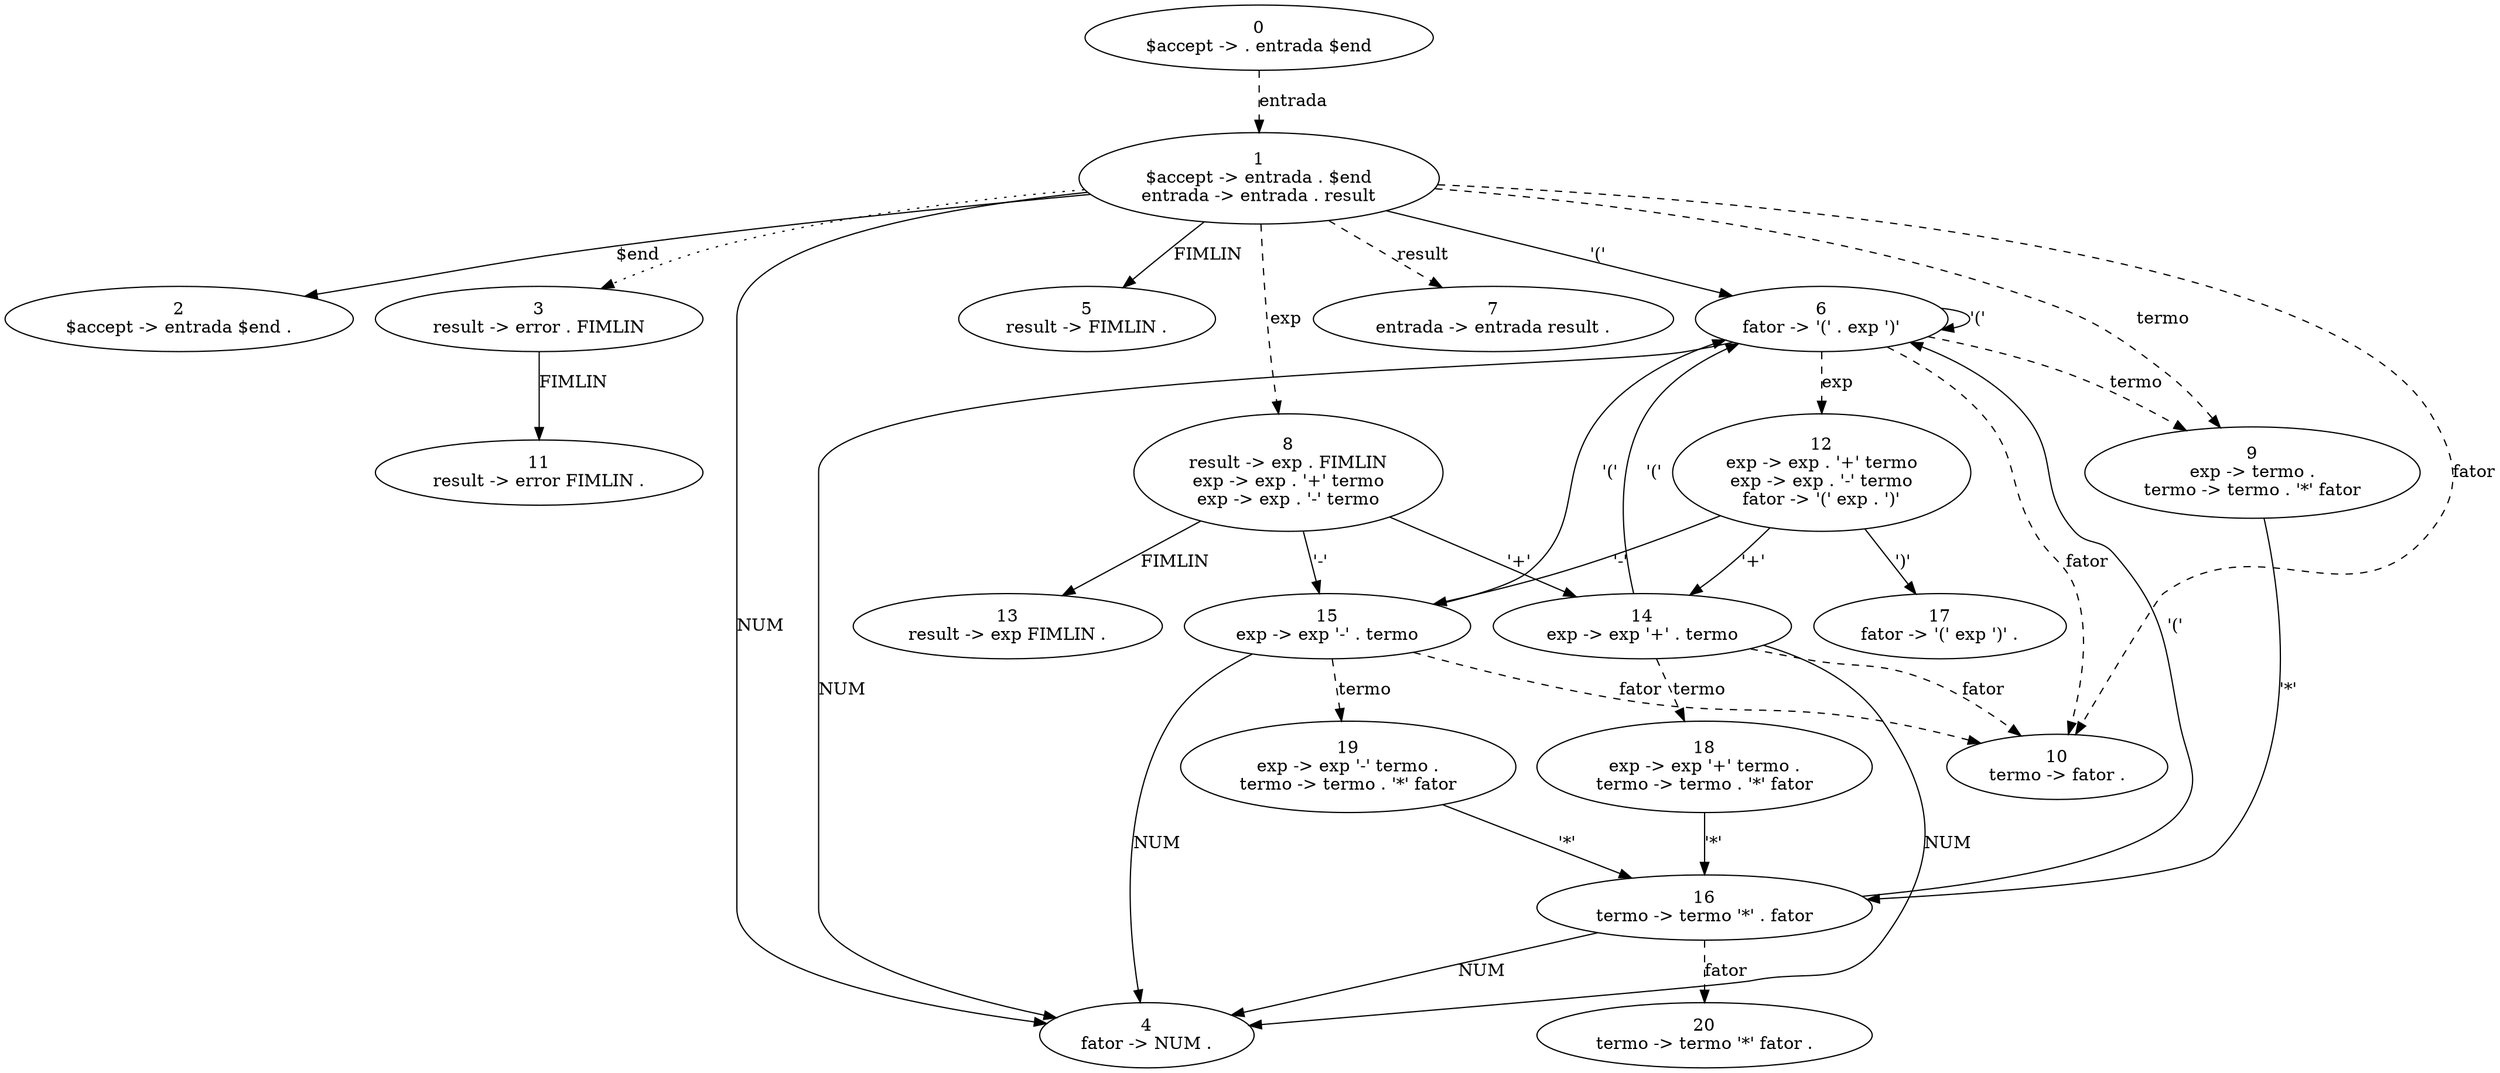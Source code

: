 digraph Automaton {
  0 [label="0\n$accept -> . entrada $end"]
  0 -> 1 [style=dashed label="entrada"]
  1 [label="1\n$accept -> entrada . $end\nentrada -> entrada . result"]
  1 -> 2 [style=solid label="$end"]
  1 -> 3 [style=dotted]
  1 -> 4 [style=solid label="NUM"]
  1 -> 5 [style=solid label="FIMLIN"]
  1 -> 6 [style=solid label="'('"]
  1 -> 7 [style=dashed label="result"]
  1 -> 8 [style=dashed label="exp"]
  1 -> 9 [style=dashed label="termo"]
  1 -> 10 [style=dashed label="fator"]
  2 [label="2\n$accept -> entrada $end ."]
  3 [label="3\nresult -> error . FIMLIN"]
  3 -> 11 [style=solid label="FIMLIN"]
  4 [label="4\nfator -> NUM ."]
  5 [label="5\nresult -> FIMLIN ."]
  6 [label="6\nfator -> '(' . exp ')'"]
  6 -> 4 [style=solid label="NUM"]
  6 -> 6 [style=solid label="'('"]
  6 -> 12 [style=dashed label="exp"]
  6 -> 9 [style=dashed label="termo"]
  6 -> 10 [style=dashed label="fator"]
  7 [label="7\nentrada -> entrada result ."]
  8 [label="8\nresult -> exp . FIMLIN\nexp -> exp . '+' termo\nexp -> exp . '-' termo"]
  8 -> 13 [style=solid label="FIMLIN"]
  8 -> 14 [style=solid label="'+'"]
  8 -> 15 [style=solid label="'-'"]
  9 [label="9\nexp -> termo .\ntermo -> termo . '*' fator"]
  9 -> 16 [style=solid label="'*'"]
  10 [label="10\ntermo -> fator ."]
  11 [label="11\nresult -> error FIMLIN ."]
  12 [label="12\nexp -> exp . '+' termo\nexp -> exp . '-' termo\nfator -> '(' exp . ')'"]
  12 -> 14 [style=solid label="'+'"]
  12 -> 15 [style=solid label="'-'"]
  12 -> 17 [style=solid label="')'"]
  13 [label="13\nresult -> exp FIMLIN ."]
  14 [label="14\nexp -> exp '+' . termo"]
  14 -> 4 [style=solid label="NUM"]
  14 -> 6 [style=solid label="'('"]
  14 -> 18 [style=dashed label="termo"]
  14 -> 10 [style=dashed label="fator"]
  15 [label="15\nexp -> exp '-' . termo"]
  15 -> 4 [style=solid label="NUM"]
  15 -> 6 [style=solid label="'('"]
  15 -> 19 [style=dashed label="termo"]
  15 -> 10 [style=dashed label="fator"]
  16 [label="16\ntermo -> termo '*' . fator"]
  16 -> 4 [style=solid label="NUM"]
  16 -> 6 [style=solid label="'('"]
  16 -> 20 [style=dashed label="fator"]
  17 [label="17\nfator -> '(' exp ')' ."]
  18 [label="18\nexp -> exp '+' termo .\ntermo -> termo . '*' fator"]
  18 -> 16 [style=solid label="'*'"]
  19 [label="19\nexp -> exp '-' termo .\ntermo -> termo . '*' fator"]
  19 -> 16 [style=solid label="'*'"]
  20 [label="20\ntermo -> termo '*' fator ."]
}
